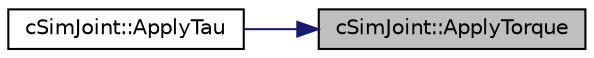 digraph "cSimJoint::ApplyTorque"
{
 // LATEX_PDF_SIZE
  edge [fontname="Helvetica",fontsize="10",labelfontname="Helvetica",labelfontsize="10"];
  node [fontname="Helvetica",fontsize="10",shape=record];
  rankdir="RL";
  Node1 [label="cSimJoint::ApplyTorque",height=0.2,width=0.4,color="black", fillcolor="grey75", style="filled", fontcolor="black",tooltip=" "];
  Node1 -> Node2 [dir="back",color="midnightblue",fontsize="10",style="solid",fontname="Helvetica"];
  Node2 [label="cSimJoint::ApplyTau",height=0.2,width=0.4,color="black", fillcolor="white", style="filled",URL="$classc_sim_joint.html#a83b7a43aba439ff5f2c90696b86ae663",tooltip=" "];
}
